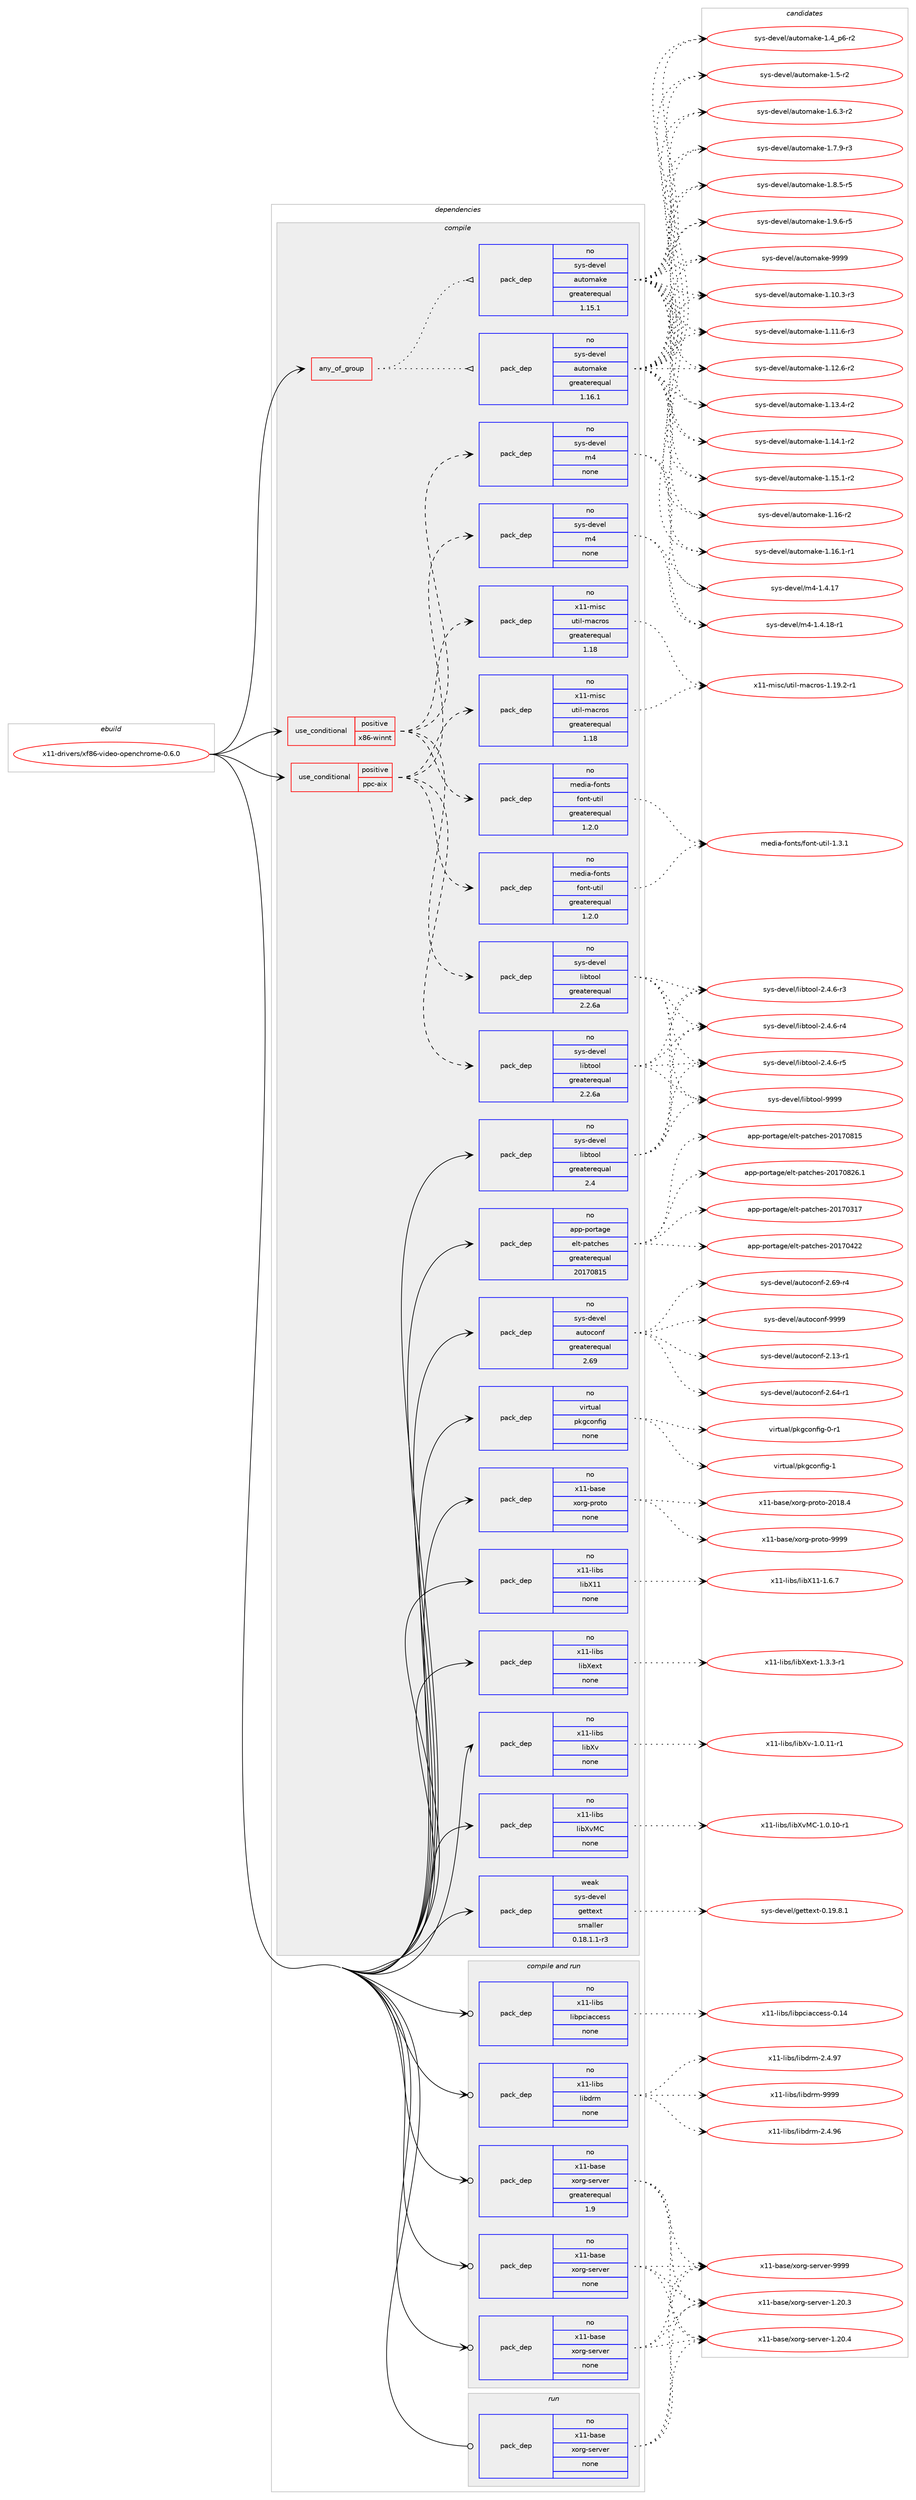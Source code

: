 digraph prolog {

# *************
# Graph options
# *************

newrank=true;
concentrate=true;
compound=true;
graph [rankdir=LR,fontname=Helvetica,fontsize=10,ranksep=1.5];#, ranksep=2.5, nodesep=0.2];
edge  [arrowhead=vee];
node  [fontname=Helvetica,fontsize=10];

# **********
# The ebuild
# **********

subgraph cluster_leftcol {
color=gray;
rank=same;
label=<<i>ebuild</i>>;
id [label="x11-drivers/xf86-video-openchrome-0.6.0", color=red, width=4, href="../x11-drivers/xf86-video-openchrome-0.6.0.svg"];
}

# ****************
# The dependencies
# ****************

subgraph cluster_midcol {
color=gray;
label=<<i>dependencies</i>>;
subgraph cluster_compile {
fillcolor="#eeeeee";
style=filled;
label=<<i>compile</i>>;
subgraph any28480 {
dependency1757766 [label=<<TABLE BORDER="0" CELLBORDER="1" CELLSPACING="0" CELLPADDING="4"><TR><TD CELLPADDING="10">any_of_group</TD></TR></TABLE>>, shape=none, color=red];subgraph pack1262499 {
dependency1757767 [label=<<TABLE BORDER="0" CELLBORDER="1" CELLSPACING="0" CELLPADDING="4" WIDTH="220"><TR><TD ROWSPAN="6" CELLPADDING="30">pack_dep</TD></TR><TR><TD WIDTH="110">no</TD></TR><TR><TD>sys-devel</TD></TR><TR><TD>automake</TD></TR><TR><TD>greaterequal</TD></TR><TR><TD>1.16.1</TD></TR></TABLE>>, shape=none, color=blue];
}
dependency1757766:e -> dependency1757767:w [weight=20,style="dotted",arrowhead="oinv"];
subgraph pack1262500 {
dependency1757768 [label=<<TABLE BORDER="0" CELLBORDER="1" CELLSPACING="0" CELLPADDING="4" WIDTH="220"><TR><TD ROWSPAN="6" CELLPADDING="30">pack_dep</TD></TR><TR><TD WIDTH="110">no</TD></TR><TR><TD>sys-devel</TD></TR><TR><TD>automake</TD></TR><TR><TD>greaterequal</TD></TR><TR><TD>1.15.1</TD></TR></TABLE>>, shape=none, color=blue];
}
dependency1757766:e -> dependency1757768:w [weight=20,style="dotted",arrowhead="oinv"];
}
id:e -> dependency1757766:w [weight=20,style="solid",arrowhead="vee"];
subgraph cond465784 {
dependency1757769 [label=<<TABLE BORDER="0" CELLBORDER="1" CELLSPACING="0" CELLPADDING="4"><TR><TD ROWSPAN="3" CELLPADDING="10">use_conditional</TD></TR><TR><TD>positive</TD></TR><TR><TD>ppc-aix</TD></TR></TABLE>>, shape=none, color=red];
subgraph pack1262501 {
dependency1757770 [label=<<TABLE BORDER="0" CELLBORDER="1" CELLSPACING="0" CELLPADDING="4" WIDTH="220"><TR><TD ROWSPAN="6" CELLPADDING="30">pack_dep</TD></TR><TR><TD WIDTH="110">no</TD></TR><TR><TD>sys-devel</TD></TR><TR><TD>libtool</TD></TR><TR><TD>greaterequal</TD></TR><TR><TD>2.2.6a</TD></TR></TABLE>>, shape=none, color=blue];
}
dependency1757769:e -> dependency1757770:w [weight=20,style="dashed",arrowhead="vee"];
subgraph pack1262502 {
dependency1757771 [label=<<TABLE BORDER="0" CELLBORDER="1" CELLSPACING="0" CELLPADDING="4" WIDTH="220"><TR><TD ROWSPAN="6" CELLPADDING="30">pack_dep</TD></TR><TR><TD WIDTH="110">no</TD></TR><TR><TD>sys-devel</TD></TR><TR><TD>m4</TD></TR><TR><TD>none</TD></TR><TR><TD></TD></TR></TABLE>>, shape=none, color=blue];
}
dependency1757769:e -> dependency1757771:w [weight=20,style="dashed",arrowhead="vee"];
subgraph pack1262503 {
dependency1757772 [label=<<TABLE BORDER="0" CELLBORDER="1" CELLSPACING="0" CELLPADDING="4" WIDTH="220"><TR><TD ROWSPAN="6" CELLPADDING="30">pack_dep</TD></TR><TR><TD WIDTH="110">no</TD></TR><TR><TD>x11-misc</TD></TR><TR><TD>util-macros</TD></TR><TR><TD>greaterequal</TD></TR><TR><TD>1.18</TD></TR></TABLE>>, shape=none, color=blue];
}
dependency1757769:e -> dependency1757772:w [weight=20,style="dashed",arrowhead="vee"];
subgraph pack1262504 {
dependency1757773 [label=<<TABLE BORDER="0" CELLBORDER="1" CELLSPACING="0" CELLPADDING="4" WIDTH="220"><TR><TD ROWSPAN="6" CELLPADDING="30">pack_dep</TD></TR><TR><TD WIDTH="110">no</TD></TR><TR><TD>media-fonts</TD></TR><TR><TD>font-util</TD></TR><TR><TD>greaterequal</TD></TR><TR><TD>1.2.0</TD></TR></TABLE>>, shape=none, color=blue];
}
dependency1757769:e -> dependency1757773:w [weight=20,style="dashed",arrowhead="vee"];
}
id:e -> dependency1757769:w [weight=20,style="solid",arrowhead="vee"];
subgraph cond465785 {
dependency1757774 [label=<<TABLE BORDER="0" CELLBORDER="1" CELLSPACING="0" CELLPADDING="4"><TR><TD ROWSPAN="3" CELLPADDING="10">use_conditional</TD></TR><TR><TD>positive</TD></TR><TR><TD>x86-winnt</TD></TR></TABLE>>, shape=none, color=red];
subgraph pack1262505 {
dependency1757775 [label=<<TABLE BORDER="0" CELLBORDER="1" CELLSPACING="0" CELLPADDING="4" WIDTH="220"><TR><TD ROWSPAN="6" CELLPADDING="30">pack_dep</TD></TR><TR><TD WIDTH="110">no</TD></TR><TR><TD>sys-devel</TD></TR><TR><TD>libtool</TD></TR><TR><TD>greaterequal</TD></TR><TR><TD>2.2.6a</TD></TR></TABLE>>, shape=none, color=blue];
}
dependency1757774:e -> dependency1757775:w [weight=20,style="dashed",arrowhead="vee"];
subgraph pack1262506 {
dependency1757776 [label=<<TABLE BORDER="0" CELLBORDER="1" CELLSPACING="0" CELLPADDING="4" WIDTH="220"><TR><TD ROWSPAN="6" CELLPADDING="30">pack_dep</TD></TR><TR><TD WIDTH="110">no</TD></TR><TR><TD>sys-devel</TD></TR><TR><TD>m4</TD></TR><TR><TD>none</TD></TR><TR><TD></TD></TR></TABLE>>, shape=none, color=blue];
}
dependency1757774:e -> dependency1757776:w [weight=20,style="dashed",arrowhead="vee"];
subgraph pack1262507 {
dependency1757777 [label=<<TABLE BORDER="0" CELLBORDER="1" CELLSPACING="0" CELLPADDING="4" WIDTH="220"><TR><TD ROWSPAN="6" CELLPADDING="30">pack_dep</TD></TR><TR><TD WIDTH="110">no</TD></TR><TR><TD>x11-misc</TD></TR><TR><TD>util-macros</TD></TR><TR><TD>greaterequal</TD></TR><TR><TD>1.18</TD></TR></TABLE>>, shape=none, color=blue];
}
dependency1757774:e -> dependency1757777:w [weight=20,style="dashed",arrowhead="vee"];
subgraph pack1262508 {
dependency1757778 [label=<<TABLE BORDER="0" CELLBORDER="1" CELLSPACING="0" CELLPADDING="4" WIDTH="220"><TR><TD ROWSPAN="6" CELLPADDING="30">pack_dep</TD></TR><TR><TD WIDTH="110">no</TD></TR><TR><TD>media-fonts</TD></TR><TR><TD>font-util</TD></TR><TR><TD>greaterequal</TD></TR><TR><TD>1.2.0</TD></TR></TABLE>>, shape=none, color=blue];
}
dependency1757774:e -> dependency1757778:w [weight=20,style="dashed",arrowhead="vee"];
}
id:e -> dependency1757774:w [weight=20,style="solid",arrowhead="vee"];
subgraph pack1262509 {
dependency1757779 [label=<<TABLE BORDER="0" CELLBORDER="1" CELLSPACING="0" CELLPADDING="4" WIDTH="220"><TR><TD ROWSPAN="6" CELLPADDING="30">pack_dep</TD></TR><TR><TD WIDTH="110">no</TD></TR><TR><TD>app-portage</TD></TR><TR><TD>elt-patches</TD></TR><TR><TD>greaterequal</TD></TR><TR><TD>20170815</TD></TR></TABLE>>, shape=none, color=blue];
}
id:e -> dependency1757779:w [weight=20,style="solid",arrowhead="vee"];
subgraph pack1262510 {
dependency1757780 [label=<<TABLE BORDER="0" CELLBORDER="1" CELLSPACING="0" CELLPADDING="4" WIDTH="220"><TR><TD ROWSPAN="6" CELLPADDING="30">pack_dep</TD></TR><TR><TD WIDTH="110">no</TD></TR><TR><TD>sys-devel</TD></TR><TR><TD>autoconf</TD></TR><TR><TD>greaterequal</TD></TR><TR><TD>2.69</TD></TR></TABLE>>, shape=none, color=blue];
}
id:e -> dependency1757780:w [weight=20,style="solid",arrowhead="vee"];
subgraph pack1262511 {
dependency1757781 [label=<<TABLE BORDER="0" CELLBORDER="1" CELLSPACING="0" CELLPADDING="4" WIDTH="220"><TR><TD ROWSPAN="6" CELLPADDING="30">pack_dep</TD></TR><TR><TD WIDTH="110">no</TD></TR><TR><TD>sys-devel</TD></TR><TR><TD>libtool</TD></TR><TR><TD>greaterequal</TD></TR><TR><TD>2.4</TD></TR></TABLE>>, shape=none, color=blue];
}
id:e -> dependency1757781:w [weight=20,style="solid",arrowhead="vee"];
subgraph pack1262512 {
dependency1757782 [label=<<TABLE BORDER="0" CELLBORDER="1" CELLSPACING="0" CELLPADDING="4" WIDTH="220"><TR><TD ROWSPAN="6" CELLPADDING="30">pack_dep</TD></TR><TR><TD WIDTH="110">no</TD></TR><TR><TD>virtual</TD></TR><TR><TD>pkgconfig</TD></TR><TR><TD>none</TD></TR><TR><TD></TD></TR></TABLE>>, shape=none, color=blue];
}
id:e -> dependency1757782:w [weight=20,style="solid",arrowhead="vee"];
subgraph pack1262513 {
dependency1757783 [label=<<TABLE BORDER="0" CELLBORDER="1" CELLSPACING="0" CELLPADDING="4" WIDTH="220"><TR><TD ROWSPAN="6" CELLPADDING="30">pack_dep</TD></TR><TR><TD WIDTH="110">no</TD></TR><TR><TD>x11-base</TD></TR><TR><TD>xorg-proto</TD></TR><TR><TD>none</TD></TR><TR><TD></TD></TR></TABLE>>, shape=none, color=blue];
}
id:e -> dependency1757783:w [weight=20,style="solid",arrowhead="vee"];
subgraph pack1262514 {
dependency1757784 [label=<<TABLE BORDER="0" CELLBORDER="1" CELLSPACING="0" CELLPADDING="4" WIDTH="220"><TR><TD ROWSPAN="6" CELLPADDING="30">pack_dep</TD></TR><TR><TD WIDTH="110">no</TD></TR><TR><TD>x11-libs</TD></TR><TR><TD>libX11</TD></TR><TR><TD>none</TD></TR><TR><TD></TD></TR></TABLE>>, shape=none, color=blue];
}
id:e -> dependency1757784:w [weight=20,style="solid",arrowhead="vee"];
subgraph pack1262515 {
dependency1757785 [label=<<TABLE BORDER="0" CELLBORDER="1" CELLSPACING="0" CELLPADDING="4" WIDTH="220"><TR><TD ROWSPAN="6" CELLPADDING="30">pack_dep</TD></TR><TR><TD WIDTH="110">no</TD></TR><TR><TD>x11-libs</TD></TR><TR><TD>libXext</TD></TR><TR><TD>none</TD></TR><TR><TD></TD></TR></TABLE>>, shape=none, color=blue];
}
id:e -> dependency1757785:w [weight=20,style="solid",arrowhead="vee"];
subgraph pack1262516 {
dependency1757786 [label=<<TABLE BORDER="0" CELLBORDER="1" CELLSPACING="0" CELLPADDING="4" WIDTH="220"><TR><TD ROWSPAN="6" CELLPADDING="30">pack_dep</TD></TR><TR><TD WIDTH="110">no</TD></TR><TR><TD>x11-libs</TD></TR><TR><TD>libXv</TD></TR><TR><TD>none</TD></TR><TR><TD></TD></TR></TABLE>>, shape=none, color=blue];
}
id:e -> dependency1757786:w [weight=20,style="solid",arrowhead="vee"];
subgraph pack1262517 {
dependency1757787 [label=<<TABLE BORDER="0" CELLBORDER="1" CELLSPACING="0" CELLPADDING="4" WIDTH="220"><TR><TD ROWSPAN="6" CELLPADDING="30">pack_dep</TD></TR><TR><TD WIDTH="110">no</TD></TR><TR><TD>x11-libs</TD></TR><TR><TD>libXvMC</TD></TR><TR><TD>none</TD></TR><TR><TD></TD></TR></TABLE>>, shape=none, color=blue];
}
id:e -> dependency1757787:w [weight=20,style="solid",arrowhead="vee"];
subgraph pack1262518 {
dependency1757788 [label=<<TABLE BORDER="0" CELLBORDER="1" CELLSPACING="0" CELLPADDING="4" WIDTH="220"><TR><TD ROWSPAN="6" CELLPADDING="30">pack_dep</TD></TR><TR><TD WIDTH="110">weak</TD></TR><TR><TD>sys-devel</TD></TR><TR><TD>gettext</TD></TR><TR><TD>smaller</TD></TR><TR><TD>0.18.1.1-r3</TD></TR></TABLE>>, shape=none, color=blue];
}
id:e -> dependency1757788:w [weight=20,style="solid",arrowhead="vee"];
}
subgraph cluster_compileandrun {
fillcolor="#eeeeee";
style=filled;
label=<<i>compile and run</i>>;
subgraph pack1262519 {
dependency1757789 [label=<<TABLE BORDER="0" CELLBORDER="1" CELLSPACING="0" CELLPADDING="4" WIDTH="220"><TR><TD ROWSPAN="6" CELLPADDING="30">pack_dep</TD></TR><TR><TD WIDTH="110">no</TD></TR><TR><TD>x11-base</TD></TR><TR><TD>xorg-server</TD></TR><TR><TD>greaterequal</TD></TR><TR><TD>1.9</TD></TR></TABLE>>, shape=none, color=blue];
}
id:e -> dependency1757789:w [weight=20,style="solid",arrowhead="odotvee"];
subgraph pack1262520 {
dependency1757790 [label=<<TABLE BORDER="0" CELLBORDER="1" CELLSPACING="0" CELLPADDING="4" WIDTH="220"><TR><TD ROWSPAN="6" CELLPADDING="30">pack_dep</TD></TR><TR><TD WIDTH="110">no</TD></TR><TR><TD>x11-base</TD></TR><TR><TD>xorg-server</TD></TR><TR><TD>none</TD></TR><TR><TD></TD></TR></TABLE>>, shape=none, color=blue];
}
id:e -> dependency1757790:w [weight=20,style="solid",arrowhead="odotvee"];
subgraph pack1262521 {
dependency1757791 [label=<<TABLE BORDER="0" CELLBORDER="1" CELLSPACING="0" CELLPADDING="4" WIDTH="220"><TR><TD ROWSPAN="6" CELLPADDING="30">pack_dep</TD></TR><TR><TD WIDTH="110">no</TD></TR><TR><TD>x11-base</TD></TR><TR><TD>xorg-server</TD></TR><TR><TD>none</TD></TR><TR><TD></TD></TR></TABLE>>, shape=none, color=blue];
}
id:e -> dependency1757791:w [weight=20,style="solid",arrowhead="odotvee"];
subgraph pack1262522 {
dependency1757792 [label=<<TABLE BORDER="0" CELLBORDER="1" CELLSPACING="0" CELLPADDING="4" WIDTH="220"><TR><TD ROWSPAN="6" CELLPADDING="30">pack_dep</TD></TR><TR><TD WIDTH="110">no</TD></TR><TR><TD>x11-libs</TD></TR><TR><TD>libdrm</TD></TR><TR><TD>none</TD></TR><TR><TD></TD></TR></TABLE>>, shape=none, color=blue];
}
id:e -> dependency1757792:w [weight=20,style="solid",arrowhead="odotvee"];
subgraph pack1262523 {
dependency1757793 [label=<<TABLE BORDER="0" CELLBORDER="1" CELLSPACING="0" CELLPADDING="4" WIDTH="220"><TR><TD ROWSPAN="6" CELLPADDING="30">pack_dep</TD></TR><TR><TD WIDTH="110">no</TD></TR><TR><TD>x11-libs</TD></TR><TR><TD>libpciaccess</TD></TR><TR><TD>none</TD></TR><TR><TD></TD></TR></TABLE>>, shape=none, color=blue];
}
id:e -> dependency1757793:w [weight=20,style="solid",arrowhead="odotvee"];
}
subgraph cluster_run {
fillcolor="#eeeeee";
style=filled;
label=<<i>run</i>>;
subgraph pack1262524 {
dependency1757794 [label=<<TABLE BORDER="0" CELLBORDER="1" CELLSPACING="0" CELLPADDING="4" WIDTH="220"><TR><TD ROWSPAN="6" CELLPADDING="30">pack_dep</TD></TR><TR><TD WIDTH="110">no</TD></TR><TR><TD>x11-base</TD></TR><TR><TD>xorg-server</TD></TR><TR><TD>none</TD></TR><TR><TD></TD></TR></TABLE>>, shape=none, color=blue];
}
id:e -> dependency1757794:w [weight=20,style="solid",arrowhead="odot"];
}
}

# **************
# The candidates
# **************

subgraph cluster_choices {
rank=same;
color=gray;
label=<<i>candidates</i>>;

subgraph choice1262499 {
color=black;
nodesep=1;
choice11512111545100101118101108479711711611110997107101454946494846514511451 [label="sys-devel/automake-1.10.3-r3", color=red, width=4,href="../sys-devel/automake-1.10.3-r3.svg"];
choice11512111545100101118101108479711711611110997107101454946494946544511451 [label="sys-devel/automake-1.11.6-r3", color=red, width=4,href="../sys-devel/automake-1.11.6-r3.svg"];
choice11512111545100101118101108479711711611110997107101454946495046544511450 [label="sys-devel/automake-1.12.6-r2", color=red, width=4,href="../sys-devel/automake-1.12.6-r2.svg"];
choice11512111545100101118101108479711711611110997107101454946495146524511450 [label="sys-devel/automake-1.13.4-r2", color=red, width=4,href="../sys-devel/automake-1.13.4-r2.svg"];
choice11512111545100101118101108479711711611110997107101454946495246494511450 [label="sys-devel/automake-1.14.1-r2", color=red, width=4,href="../sys-devel/automake-1.14.1-r2.svg"];
choice11512111545100101118101108479711711611110997107101454946495346494511450 [label="sys-devel/automake-1.15.1-r2", color=red, width=4,href="../sys-devel/automake-1.15.1-r2.svg"];
choice1151211154510010111810110847971171161111099710710145494649544511450 [label="sys-devel/automake-1.16-r2", color=red, width=4,href="../sys-devel/automake-1.16-r2.svg"];
choice11512111545100101118101108479711711611110997107101454946495446494511449 [label="sys-devel/automake-1.16.1-r1", color=red, width=4,href="../sys-devel/automake-1.16.1-r1.svg"];
choice115121115451001011181011084797117116111109971071014549465295112544511450 [label="sys-devel/automake-1.4_p6-r2", color=red, width=4,href="../sys-devel/automake-1.4_p6-r2.svg"];
choice11512111545100101118101108479711711611110997107101454946534511450 [label="sys-devel/automake-1.5-r2", color=red, width=4,href="../sys-devel/automake-1.5-r2.svg"];
choice115121115451001011181011084797117116111109971071014549465446514511450 [label="sys-devel/automake-1.6.3-r2", color=red, width=4,href="../sys-devel/automake-1.6.3-r2.svg"];
choice115121115451001011181011084797117116111109971071014549465546574511451 [label="sys-devel/automake-1.7.9-r3", color=red, width=4,href="../sys-devel/automake-1.7.9-r3.svg"];
choice115121115451001011181011084797117116111109971071014549465646534511453 [label="sys-devel/automake-1.8.5-r5", color=red, width=4,href="../sys-devel/automake-1.8.5-r5.svg"];
choice115121115451001011181011084797117116111109971071014549465746544511453 [label="sys-devel/automake-1.9.6-r5", color=red, width=4,href="../sys-devel/automake-1.9.6-r5.svg"];
choice115121115451001011181011084797117116111109971071014557575757 [label="sys-devel/automake-9999", color=red, width=4,href="../sys-devel/automake-9999.svg"];
dependency1757767:e -> choice11512111545100101118101108479711711611110997107101454946494846514511451:w [style=dotted,weight="100"];
dependency1757767:e -> choice11512111545100101118101108479711711611110997107101454946494946544511451:w [style=dotted,weight="100"];
dependency1757767:e -> choice11512111545100101118101108479711711611110997107101454946495046544511450:w [style=dotted,weight="100"];
dependency1757767:e -> choice11512111545100101118101108479711711611110997107101454946495146524511450:w [style=dotted,weight="100"];
dependency1757767:e -> choice11512111545100101118101108479711711611110997107101454946495246494511450:w [style=dotted,weight="100"];
dependency1757767:e -> choice11512111545100101118101108479711711611110997107101454946495346494511450:w [style=dotted,weight="100"];
dependency1757767:e -> choice1151211154510010111810110847971171161111099710710145494649544511450:w [style=dotted,weight="100"];
dependency1757767:e -> choice11512111545100101118101108479711711611110997107101454946495446494511449:w [style=dotted,weight="100"];
dependency1757767:e -> choice115121115451001011181011084797117116111109971071014549465295112544511450:w [style=dotted,weight="100"];
dependency1757767:e -> choice11512111545100101118101108479711711611110997107101454946534511450:w [style=dotted,weight="100"];
dependency1757767:e -> choice115121115451001011181011084797117116111109971071014549465446514511450:w [style=dotted,weight="100"];
dependency1757767:e -> choice115121115451001011181011084797117116111109971071014549465546574511451:w [style=dotted,weight="100"];
dependency1757767:e -> choice115121115451001011181011084797117116111109971071014549465646534511453:w [style=dotted,weight="100"];
dependency1757767:e -> choice115121115451001011181011084797117116111109971071014549465746544511453:w [style=dotted,weight="100"];
dependency1757767:e -> choice115121115451001011181011084797117116111109971071014557575757:w [style=dotted,weight="100"];
}
subgraph choice1262500 {
color=black;
nodesep=1;
choice11512111545100101118101108479711711611110997107101454946494846514511451 [label="sys-devel/automake-1.10.3-r3", color=red, width=4,href="../sys-devel/automake-1.10.3-r3.svg"];
choice11512111545100101118101108479711711611110997107101454946494946544511451 [label="sys-devel/automake-1.11.6-r3", color=red, width=4,href="../sys-devel/automake-1.11.6-r3.svg"];
choice11512111545100101118101108479711711611110997107101454946495046544511450 [label="sys-devel/automake-1.12.6-r2", color=red, width=4,href="../sys-devel/automake-1.12.6-r2.svg"];
choice11512111545100101118101108479711711611110997107101454946495146524511450 [label="sys-devel/automake-1.13.4-r2", color=red, width=4,href="../sys-devel/automake-1.13.4-r2.svg"];
choice11512111545100101118101108479711711611110997107101454946495246494511450 [label="sys-devel/automake-1.14.1-r2", color=red, width=4,href="../sys-devel/automake-1.14.1-r2.svg"];
choice11512111545100101118101108479711711611110997107101454946495346494511450 [label="sys-devel/automake-1.15.1-r2", color=red, width=4,href="../sys-devel/automake-1.15.1-r2.svg"];
choice1151211154510010111810110847971171161111099710710145494649544511450 [label="sys-devel/automake-1.16-r2", color=red, width=4,href="../sys-devel/automake-1.16-r2.svg"];
choice11512111545100101118101108479711711611110997107101454946495446494511449 [label="sys-devel/automake-1.16.1-r1", color=red, width=4,href="../sys-devel/automake-1.16.1-r1.svg"];
choice115121115451001011181011084797117116111109971071014549465295112544511450 [label="sys-devel/automake-1.4_p6-r2", color=red, width=4,href="../sys-devel/automake-1.4_p6-r2.svg"];
choice11512111545100101118101108479711711611110997107101454946534511450 [label="sys-devel/automake-1.5-r2", color=red, width=4,href="../sys-devel/automake-1.5-r2.svg"];
choice115121115451001011181011084797117116111109971071014549465446514511450 [label="sys-devel/automake-1.6.3-r2", color=red, width=4,href="../sys-devel/automake-1.6.3-r2.svg"];
choice115121115451001011181011084797117116111109971071014549465546574511451 [label="sys-devel/automake-1.7.9-r3", color=red, width=4,href="../sys-devel/automake-1.7.9-r3.svg"];
choice115121115451001011181011084797117116111109971071014549465646534511453 [label="sys-devel/automake-1.8.5-r5", color=red, width=4,href="../sys-devel/automake-1.8.5-r5.svg"];
choice115121115451001011181011084797117116111109971071014549465746544511453 [label="sys-devel/automake-1.9.6-r5", color=red, width=4,href="../sys-devel/automake-1.9.6-r5.svg"];
choice115121115451001011181011084797117116111109971071014557575757 [label="sys-devel/automake-9999", color=red, width=4,href="../sys-devel/automake-9999.svg"];
dependency1757768:e -> choice11512111545100101118101108479711711611110997107101454946494846514511451:w [style=dotted,weight="100"];
dependency1757768:e -> choice11512111545100101118101108479711711611110997107101454946494946544511451:w [style=dotted,weight="100"];
dependency1757768:e -> choice11512111545100101118101108479711711611110997107101454946495046544511450:w [style=dotted,weight="100"];
dependency1757768:e -> choice11512111545100101118101108479711711611110997107101454946495146524511450:w [style=dotted,weight="100"];
dependency1757768:e -> choice11512111545100101118101108479711711611110997107101454946495246494511450:w [style=dotted,weight="100"];
dependency1757768:e -> choice11512111545100101118101108479711711611110997107101454946495346494511450:w [style=dotted,weight="100"];
dependency1757768:e -> choice1151211154510010111810110847971171161111099710710145494649544511450:w [style=dotted,weight="100"];
dependency1757768:e -> choice11512111545100101118101108479711711611110997107101454946495446494511449:w [style=dotted,weight="100"];
dependency1757768:e -> choice115121115451001011181011084797117116111109971071014549465295112544511450:w [style=dotted,weight="100"];
dependency1757768:e -> choice11512111545100101118101108479711711611110997107101454946534511450:w [style=dotted,weight="100"];
dependency1757768:e -> choice115121115451001011181011084797117116111109971071014549465446514511450:w [style=dotted,weight="100"];
dependency1757768:e -> choice115121115451001011181011084797117116111109971071014549465546574511451:w [style=dotted,weight="100"];
dependency1757768:e -> choice115121115451001011181011084797117116111109971071014549465646534511453:w [style=dotted,weight="100"];
dependency1757768:e -> choice115121115451001011181011084797117116111109971071014549465746544511453:w [style=dotted,weight="100"];
dependency1757768:e -> choice115121115451001011181011084797117116111109971071014557575757:w [style=dotted,weight="100"];
}
subgraph choice1262501 {
color=black;
nodesep=1;
choice1151211154510010111810110847108105981161111111084550465246544511451 [label="sys-devel/libtool-2.4.6-r3", color=red, width=4,href="../sys-devel/libtool-2.4.6-r3.svg"];
choice1151211154510010111810110847108105981161111111084550465246544511452 [label="sys-devel/libtool-2.4.6-r4", color=red, width=4,href="../sys-devel/libtool-2.4.6-r4.svg"];
choice1151211154510010111810110847108105981161111111084550465246544511453 [label="sys-devel/libtool-2.4.6-r5", color=red, width=4,href="../sys-devel/libtool-2.4.6-r5.svg"];
choice1151211154510010111810110847108105981161111111084557575757 [label="sys-devel/libtool-9999", color=red, width=4,href="../sys-devel/libtool-9999.svg"];
dependency1757770:e -> choice1151211154510010111810110847108105981161111111084550465246544511451:w [style=dotted,weight="100"];
dependency1757770:e -> choice1151211154510010111810110847108105981161111111084550465246544511452:w [style=dotted,weight="100"];
dependency1757770:e -> choice1151211154510010111810110847108105981161111111084550465246544511453:w [style=dotted,weight="100"];
dependency1757770:e -> choice1151211154510010111810110847108105981161111111084557575757:w [style=dotted,weight="100"];
}
subgraph choice1262502 {
color=black;
nodesep=1;
choice11512111545100101118101108471095245494652464955 [label="sys-devel/m4-1.4.17", color=red, width=4,href="../sys-devel/m4-1.4.17.svg"];
choice115121115451001011181011084710952454946524649564511449 [label="sys-devel/m4-1.4.18-r1", color=red, width=4,href="../sys-devel/m4-1.4.18-r1.svg"];
dependency1757771:e -> choice11512111545100101118101108471095245494652464955:w [style=dotted,weight="100"];
dependency1757771:e -> choice115121115451001011181011084710952454946524649564511449:w [style=dotted,weight="100"];
}
subgraph choice1262503 {
color=black;
nodesep=1;
choice1204949451091051159947117116105108451099799114111115454946495746504511449 [label="x11-misc/util-macros-1.19.2-r1", color=red, width=4,href="../x11-misc/util-macros-1.19.2-r1.svg"];
dependency1757772:e -> choice1204949451091051159947117116105108451099799114111115454946495746504511449:w [style=dotted,weight="100"];
}
subgraph choice1262504 {
color=black;
nodesep=1;
choice10910110010597451021111101161154710211111011645117116105108454946514649 [label="media-fonts/font-util-1.3.1", color=red, width=4,href="../media-fonts/font-util-1.3.1.svg"];
dependency1757773:e -> choice10910110010597451021111101161154710211111011645117116105108454946514649:w [style=dotted,weight="100"];
}
subgraph choice1262505 {
color=black;
nodesep=1;
choice1151211154510010111810110847108105981161111111084550465246544511451 [label="sys-devel/libtool-2.4.6-r3", color=red, width=4,href="../sys-devel/libtool-2.4.6-r3.svg"];
choice1151211154510010111810110847108105981161111111084550465246544511452 [label="sys-devel/libtool-2.4.6-r4", color=red, width=4,href="../sys-devel/libtool-2.4.6-r4.svg"];
choice1151211154510010111810110847108105981161111111084550465246544511453 [label="sys-devel/libtool-2.4.6-r5", color=red, width=4,href="../sys-devel/libtool-2.4.6-r5.svg"];
choice1151211154510010111810110847108105981161111111084557575757 [label="sys-devel/libtool-9999", color=red, width=4,href="../sys-devel/libtool-9999.svg"];
dependency1757775:e -> choice1151211154510010111810110847108105981161111111084550465246544511451:w [style=dotted,weight="100"];
dependency1757775:e -> choice1151211154510010111810110847108105981161111111084550465246544511452:w [style=dotted,weight="100"];
dependency1757775:e -> choice1151211154510010111810110847108105981161111111084550465246544511453:w [style=dotted,weight="100"];
dependency1757775:e -> choice1151211154510010111810110847108105981161111111084557575757:w [style=dotted,weight="100"];
}
subgraph choice1262506 {
color=black;
nodesep=1;
choice11512111545100101118101108471095245494652464955 [label="sys-devel/m4-1.4.17", color=red, width=4,href="../sys-devel/m4-1.4.17.svg"];
choice115121115451001011181011084710952454946524649564511449 [label="sys-devel/m4-1.4.18-r1", color=red, width=4,href="../sys-devel/m4-1.4.18-r1.svg"];
dependency1757776:e -> choice11512111545100101118101108471095245494652464955:w [style=dotted,weight="100"];
dependency1757776:e -> choice115121115451001011181011084710952454946524649564511449:w [style=dotted,weight="100"];
}
subgraph choice1262507 {
color=black;
nodesep=1;
choice1204949451091051159947117116105108451099799114111115454946495746504511449 [label="x11-misc/util-macros-1.19.2-r1", color=red, width=4,href="../x11-misc/util-macros-1.19.2-r1.svg"];
dependency1757777:e -> choice1204949451091051159947117116105108451099799114111115454946495746504511449:w [style=dotted,weight="100"];
}
subgraph choice1262508 {
color=black;
nodesep=1;
choice10910110010597451021111101161154710211111011645117116105108454946514649 [label="media-fonts/font-util-1.3.1", color=red, width=4,href="../media-fonts/font-util-1.3.1.svg"];
dependency1757778:e -> choice10910110010597451021111101161154710211111011645117116105108454946514649:w [style=dotted,weight="100"];
}
subgraph choice1262509 {
color=black;
nodesep=1;
choice97112112451121111141169710310147101108116451129711699104101115455048495548514955 [label="app-portage/elt-patches-20170317", color=red, width=4,href="../app-portage/elt-patches-20170317.svg"];
choice97112112451121111141169710310147101108116451129711699104101115455048495548525050 [label="app-portage/elt-patches-20170422", color=red, width=4,href="../app-portage/elt-patches-20170422.svg"];
choice97112112451121111141169710310147101108116451129711699104101115455048495548564953 [label="app-portage/elt-patches-20170815", color=red, width=4,href="../app-portage/elt-patches-20170815.svg"];
choice971121124511211111411697103101471011081164511297116991041011154550484955485650544649 [label="app-portage/elt-patches-20170826.1", color=red, width=4,href="../app-portage/elt-patches-20170826.1.svg"];
dependency1757779:e -> choice97112112451121111141169710310147101108116451129711699104101115455048495548514955:w [style=dotted,weight="100"];
dependency1757779:e -> choice97112112451121111141169710310147101108116451129711699104101115455048495548525050:w [style=dotted,weight="100"];
dependency1757779:e -> choice97112112451121111141169710310147101108116451129711699104101115455048495548564953:w [style=dotted,weight="100"];
dependency1757779:e -> choice971121124511211111411697103101471011081164511297116991041011154550484955485650544649:w [style=dotted,weight="100"];
}
subgraph choice1262510 {
color=black;
nodesep=1;
choice1151211154510010111810110847971171161119911111010245504649514511449 [label="sys-devel/autoconf-2.13-r1", color=red, width=4,href="../sys-devel/autoconf-2.13-r1.svg"];
choice1151211154510010111810110847971171161119911111010245504654524511449 [label="sys-devel/autoconf-2.64-r1", color=red, width=4,href="../sys-devel/autoconf-2.64-r1.svg"];
choice1151211154510010111810110847971171161119911111010245504654574511452 [label="sys-devel/autoconf-2.69-r4", color=red, width=4,href="../sys-devel/autoconf-2.69-r4.svg"];
choice115121115451001011181011084797117116111991111101024557575757 [label="sys-devel/autoconf-9999", color=red, width=4,href="../sys-devel/autoconf-9999.svg"];
dependency1757780:e -> choice1151211154510010111810110847971171161119911111010245504649514511449:w [style=dotted,weight="100"];
dependency1757780:e -> choice1151211154510010111810110847971171161119911111010245504654524511449:w [style=dotted,weight="100"];
dependency1757780:e -> choice1151211154510010111810110847971171161119911111010245504654574511452:w [style=dotted,weight="100"];
dependency1757780:e -> choice115121115451001011181011084797117116111991111101024557575757:w [style=dotted,weight="100"];
}
subgraph choice1262511 {
color=black;
nodesep=1;
choice1151211154510010111810110847108105981161111111084550465246544511451 [label="sys-devel/libtool-2.4.6-r3", color=red, width=4,href="../sys-devel/libtool-2.4.6-r3.svg"];
choice1151211154510010111810110847108105981161111111084550465246544511452 [label="sys-devel/libtool-2.4.6-r4", color=red, width=4,href="../sys-devel/libtool-2.4.6-r4.svg"];
choice1151211154510010111810110847108105981161111111084550465246544511453 [label="sys-devel/libtool-2.4.6-r5", color=red, width=4,href="../sys-devel/libtool-2.4.6-r5.svg"];
choice1151211154510010111810110847108105981161111111084557575757 [label="sys-devel/libtool-9999", color=red, width=4,href="../sys-devel/libtool-9999.svg"];
dependency1757781:e -> choice1151211154510010111810110847108105981161111111084550465246544511451:w [style=dotted,weight="100"];
dependency1757781:e -> choice1151211154510010111810110847108105981161111111084550465246544511452:w [style=dotted,weight="100"];
dependency1757781:e -> choice1151211154510010111810110847108105981161111111084550465246544511453:w [style=dotted,weight="100"];
dependency1757781:e -> choice1151211154510010111810110847108105981161111111084557575757:w [style=dotted,weight="100"];
}
subgraph choice1262512 {
color=black;
nodesep=1;
choice11810511411611797108471121071039911111010210510345484511449 [label="virtual/pkgconfig-0-r1", color=red, width=4,href="../virtual/pkgconfig-0-r1.svg"];
choice1181051141161179710847112107103991111101021051034549 [label="virtual/pkgconfig-1", color=red, width=4,href="../virtual/pkgconfig-1.svg"];
dependency1757782:e -> choice11810511411611797108471121071039911111010210510345484511449:w [style=dotted,weight="100"];
dependency1757782:e -> choice1181051141161179710847112107103991111101021051034549:w [style=dotted,weight="100"];
}
subgraph choice1262513 {
color=black;
nodesep=1;
choice1204949459897115101471201111141034511211411111611145504849564652 [label="x11-base/xorg-proto-2018.4", color=red, width=4,href="../x11-base/xorg-proto-2018.4.svg"];
choice120494945989711510147120111114103451121141111161114557575757 [label="x11-base/xorg-proto-9999", color=red, width=4,href="../x11-base/xorg-proto-9999.svg"];
dependency1757783:e -> choice1204949459897115101471201111141034511211411111611145504849564652:w [style=dotted,weight="100"];
dependency1757783:e -> choice120494945989711510147120111114103451121141111161114557575757:w [style=dotted,weight="100"];
}
subgraph choice1262514 {
color=black;
nodesep=1;
choice120494945108105981154710810598884949454946544655 [label="x11-libs/libX11-1.6.7", color=red, width=4,href="../x11-libs/libX11-1.6.7.svg"];
dependency1757784:e -> choice120494945108105981154710810598884949454946544655:w [style=dotted,weight="100"];
}
subgraph choice1262515 {
color=black;
nodesep=1;
choice120494945108105981154710810598881011201164549465146514511449 [label="x11-libs/libXext-1.3.3-r1", color=red, width=4,href="../x11-libs/libXext-1.3.3-r1.svg"];
dependency1757785:e -> choice120494945108105981154710810598881011201164549465146514511449:w [style=dotted,weight="100"];
}
subgraph choice1262516 {
color=black;
nodesep=1;
choice12049494510810598115471081059888118454946484649494511449 [label="x11-libs/libXv-1.0.11-r1", color=red, width=4,href="../x11-libs/libXv-1.0.11-r1.svg"];
dependency1757786:e -> choice12049494510810598115471081059888118454946484649494511449:w [style=dotted,weight="100"];
}
subgraph choice1262517 {
color=black;
nodesep=1;
choice120494945108105981154710810598881187767454946484649484511449 [label="x11-libs/libXvMC-1.0.10-r1", color=red, width=4,href="../x11-libs/libXvMC-1.0.10-r1.svg"];
dependency1757787:e -> choice120494945108105981154710810598881187767454946484649484511449:w [style=dotted,weight="100"];
}
subgraph choice1262518 {
color=black;
nodesep=1;
choice1151211154510010111810110847103101116116101120116454846495746564649 [label="sys-devel/gettext-0.19.8.1", color=red, width=4,href="../sys-devel/gettext-0.19.8.1.svg"];
dependency1757788:e -> choice1151211154510010111810110847103101116116101120116454846495746564649:w [style=dotted,weight="100"];
}
subgraph choice1262519 {
color=black;
nodesep=1;
choice1204949459897115101471201111141034511510111411810111445494650484651 [label="x11-base/xorg-server-1.20.3", color=red, width=4,href="../x11-base/xorg-server-1.20.3.svg"];
choice1204949459897115101471201111141034511510111411810111445494650484652 [label="x11-base/xorg-server-1.20.4", color=red, width=4,href="../x11-base/xorg-server-1.20.4.svg"];
choice120494945989711510147120111114103451151011141181011144557575757 [label="x11-base/xorg-server-9999", color=red, width=4,href="../x11-base/xorg-server-9999.svg"];
dependency1757789:e -> choice1204949459897115101471201111141034511510111411810111445494650484651:w [style=dotted,weight="100"];
dependency1757789:e -> choice1204949459897115101471201111141034511510111411810111445494650484652:w [style=dotted,weight="100"];
dependency1757789:e -> choice120494945989711510147120111114103451151011141181011144557575757:w [style=dotted,weight="100"];
}
subgraph choice1262520 {
color=black;
nodesep=1;
choice1204949459897115101471201111141034511510111411810111445494650484651 [label="x11-base/xorg-server-1.20.3", color=red, width=4,href="../x11-base/xorg-server-1.20.3.svg"];
choice1204949459897115101471201111141034511510111411810111445494650484652 [label="x11-base/xorg-server-1.20.4", color=red, width=4,href="../x11-base/xorg-server-1.20.4.svg"];
choice120494945989711510147120111114103451151011141181011144557575757 [label="x11-base/xorg-server-9999", color=red, width=4,href="../x11-base/xorg-server-9999.svg"];
dependency1757790:e -> choice1204949459897115101471201111141034511510111411810111445494650484651:w [style=dotted,weight="100"];
dependency1757790:e -> choice1204949459897115101471201111141034511510111411810111445494650484652:w [style=dotted,weight="100"];
dependency1757790:e -> choice120494945989711510147120111114103451151011141181011144557575757:w [style=dotted,weight="100"];
}
subgraph choice1262521 {
color=black;
nodesep=1;
choice1204949459897115101471201111141034511510111411810111445494650484651 [label="x11-base/xorg-server-1.20.3", color=red, width=4,href="../x11-base/xorg-server-1.20.3.svg"];
choice1204949459897115101471201111141034511510111411810111445494650484652 [label="x11-base/xorg-server-1.20.4", color=red, width=4,href="../x11-base/xorg-server-1.20.4.svg"];
choice120494945989711510147120111114103451151011141181011144557575757 [label="x11-base/xorg-server-9999", color=red, width=4,href="../x11-base/xorg-server-9999.svg"];
dependency1757791:e -> choice1204949459897115101471201111141034511510111411810111445494650484651:w [style=dotted,weight="100"];
dependency1757791:e -> choice1204949459897115101471201111141034511510111411810111445494650484652:w [style=dotted,weight="100"];
dependency1757791:e -> choice120494945989711510147120111114103451151011141181011144557575757:w [style=dotted,weight="100"];
}
subgraph choice1262522 {
color=black;
nodesep=1;
choice12049494510810598115471081059810011410945504652465754 [label="x11-libs/libdrm-2.4.96", color=red, width=4,href="../x11-libs/libdrm-2.4.96.svg"];
choice12049494510810598115471081059810011410945504652465755 [label="x11-libs/libdrm-2.4.97", color=red, width=4,href="../x11-libs/libdrm-2.4.97.svg"];
choice1204949451081059811547108105981001141094557575757 [label="x11-libs/libdrm-9999", color=red, width=4,href="../x11-libs/libdrm-9999.svg"];
dependency1757792:e -> choice12049494510810598115471081059810011410945504652465754:w [style=dotted,weight="100"];
dependency1757792:e -> choice12049494510810598115471081059810011410945504652465755:w [style=dotted,weight="100"];
dependency1757792:e -> choice1204949451081059811547108105981001141094557575757:w [style=dotted,weight="100"];
}
subgraph choice1262523 {
color=black;
nodesep=1;
choice120494945108105981154710810598112991059799991011151154548464952 [label="x11-libs/libpciaccess-0.14", color=red, width=4,href="../x11-libs/libpciaccess-0.14.svg"];
dependency1757793:e -> choice120494945108105981154710810598112991059799991011151154548464952:w [style=dotted,weight="100"];
}
subgraph choice1262524 {
color=black;
nodesep=1;
choice1204949459897115101471201111141034511510111411810111445494650484651 [label="x11-base/xorg-server-1.20.3", color=red, width=4,href="../x11-base/xorg-server-1.20.3.svg"];
choice1204949459897115101471201111141034511510111411810111445494650484652 [label="x11-base/xorg-server-1.20.4", color=red, width=4,href="../x11-base/xorg-server-1.20.4.svg"];
choice120494945989711510147120111114103451151011141181011144557575757 [label="x11-base/xorg-server-9999", color=red, width=4,href="../x11-base/xorg-server-9999.svg"];
dependency1757794:e -> choice1204949459897115101471201111141034511510111411810111445494650484651:w [style=dotted,weight="100"];
dependency1757794:e -> choice1204949459897115101471201111141034511510111411810111445494650484652:w [style=dotted,weight="100"];
dependency1757794:e -> choice120494945989711510147120111114103451151011141181011144557575757:w [style=dotted,weight="100"];
}
}

}
